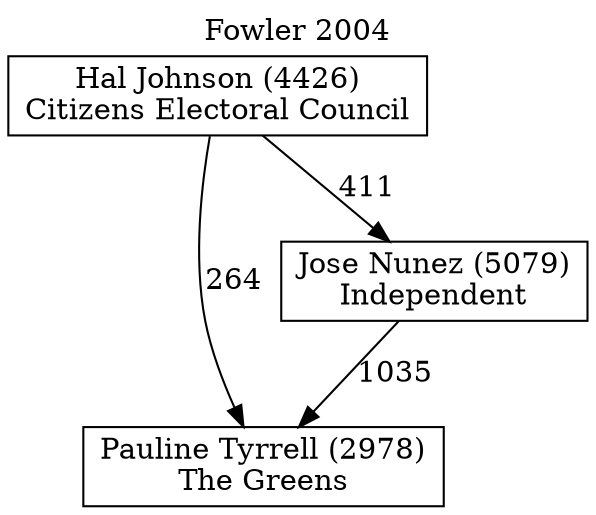 // House preference flow
digraph "Pauline Tyrrell (2978)_Fowler_2004" {
	graph [label="Fowler 2004" labelloc=t mclimit=10]
	node [shape=box]
	"Pauline Tyrrell (2978)" [label="Pauline Tyrrell (2978)
The Greens"]
	"Jose Nunez (5079)" [label="Jose Nunez (5079)
Independent"]
	"Hal Johnson (4426)" [label="Hal Johnson (4426)
Citizens Electoral Council"]
	"Pauline Tyrrell (2978)" [label="Pauline Tyrrell (2978)
The Greens"]
	"Hal Johnson (4426)" [label="Hal Johnson (4426)
Citizens Electoral Council"]
	"Hal Johnson (4426)" [label="Hal Johnson (4426)
Citizens Electoral Council"]
	"Jose Nunez (5079)" [label="Jose Nunez (5079)
Independent"]
	"Hal Johnson (4426)" [label="Hal Johnson (4426)
Citizens Electoral Council"]
	"Hal Johnson (4426)" [label="Hal Johnson (4426)
Citizens Electoral Council"]
	"Jose Nunez (5079)" -> "Pauline Tyrrell (2978)" [label=1035]
	"Hal Johnson (4426)" -> "Jose Nunez (5079)" [label=411]
	"Hal Johnson (4426)" -> "Pauline Tyrrell (2978)" [label=264]
}
